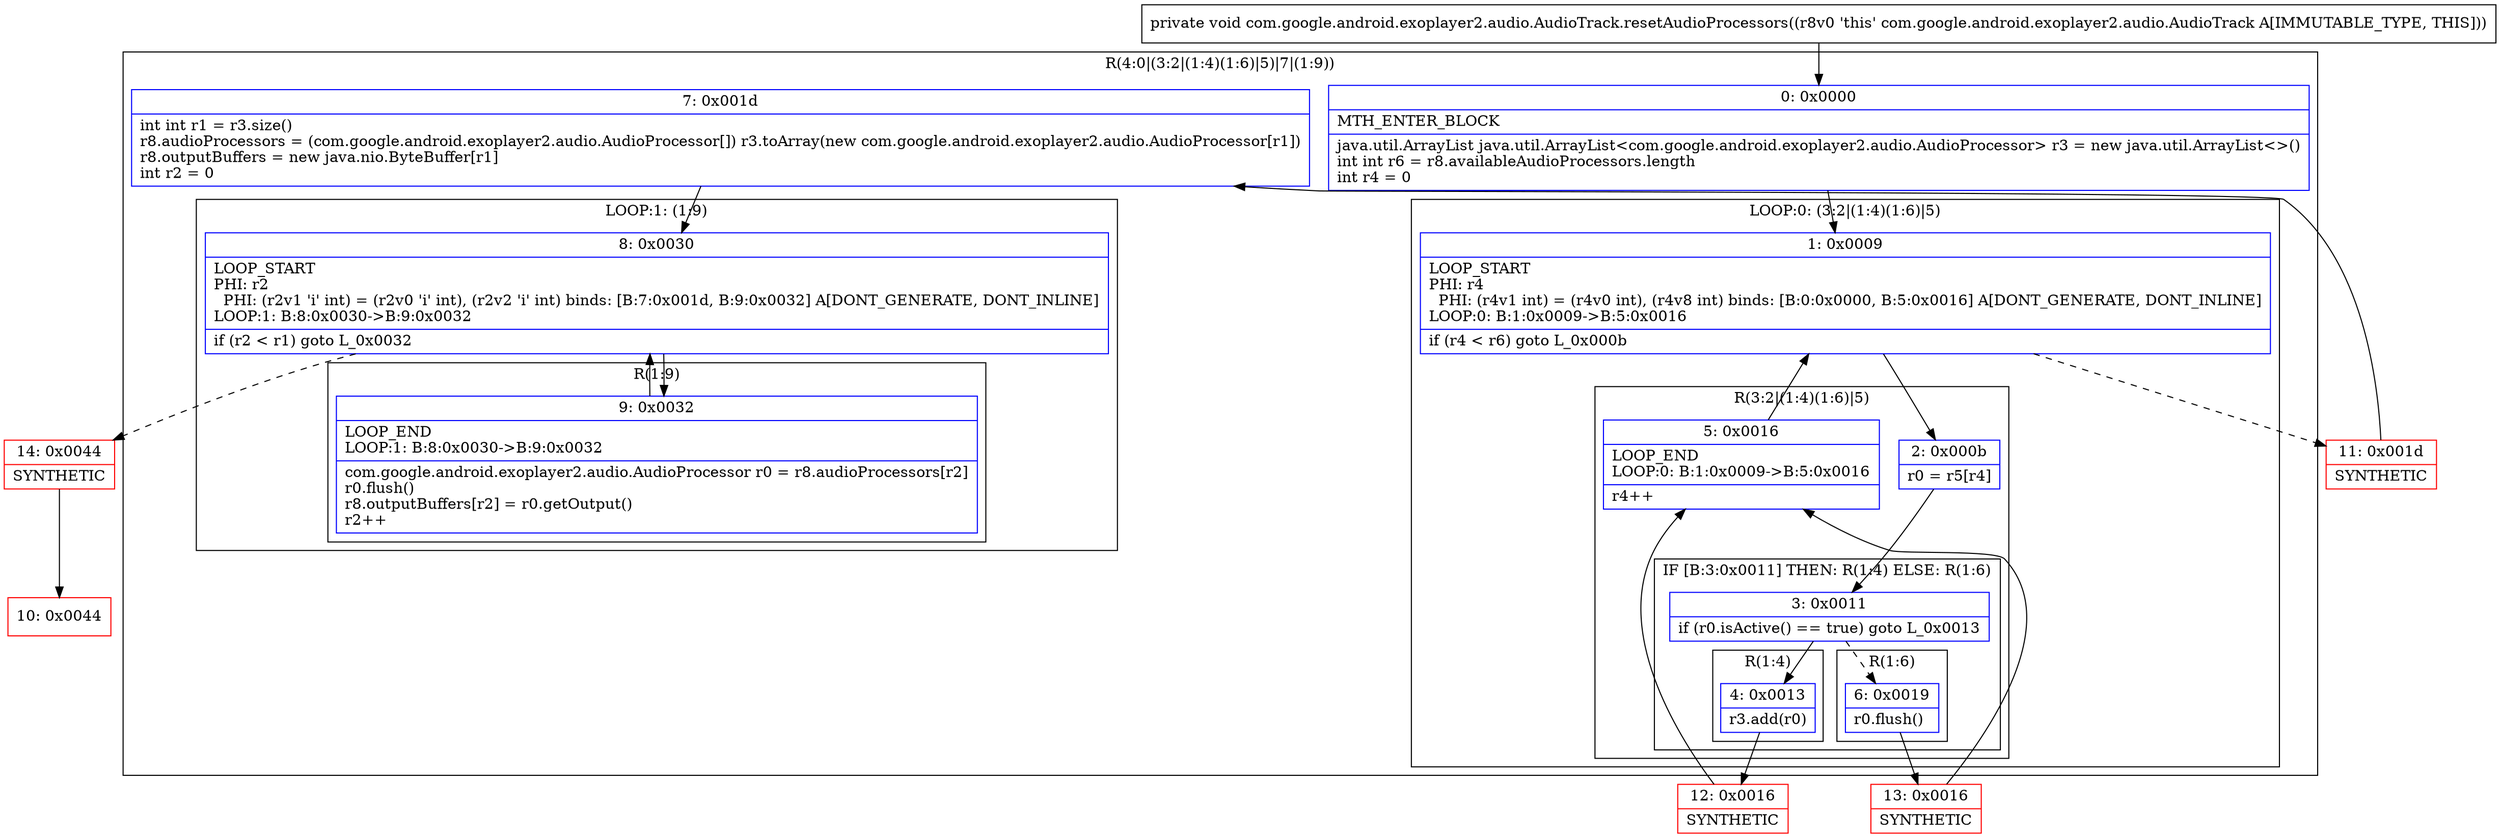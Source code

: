 digraph "CFG forcom.google.android.exoplayer2.audio.AudioTrack.resetAudioProcessors()V" {
subgraph cluster_Region_2072562368 {
label = "R(4:0|(3:2|(1:4)(1:6)|5)|7|(1:9))";
node [shape=record,color=blue];
Node_0 [shape=record,label="{0\:\ 0x0000|MTH_ENTER_BLOCK\l|java.util.ArrayList java.util.ArrayList\<com.google.android.exoplayer2.audio.AudioProcessor\> r3 = new java.util.ArrayList\<\>()\lint int r6 = r8.availableAudioProcessors.length\lint r4 = 0\l}"];
subgraph cluster_LoopRegion_1026373752 {
label = "LOOP:0: (3:2|(1:4)(1:6)|5)";
node [shape=record,color=blue];
Node_1 [shape=record,label="{1\:\ 0x0009|LOOP_START\lPHI: r4 \l  PHI: (r4v1 int) = (r4v0 int), (r4v8 int) binds: [B:0:0x0000, B:5:0x0016] A[DONT_GENERATE, DONT_INLINE]\lLOOP:0: B:1:0x0009\-\>B:5:0x0016\l|if (r4 \< r6) goto L_0x000b\l}"];
subgraph cluster_Region_1614857007 {
label = "R(3:2|(1:4)(1:6)|5)";
node [shape=record,color=blue];
Node_2 [shape=record,label="{2\:\ 0x000b|r0 = r5[r4]\l}"];
subgraph cluster_IfRegion_1516247498 {
label = "IF [B:3:0x0011] THEN: R(1:4) ELSE: R(1:6)";
node [shape=record,color=blue];
Node_3 [shape=record,label="{3\:\ 0x0011|if (r0.isActive() == true) goto L_0x0013\l}"];
subgraph cluster_Region_2045112510 {
label = "R(1:4)";
node [shape=record,color=blue];
Node_4 [shape=record,label="{4\:\ 0x0013|r3.add(r0)\l}"];
}
subgraph cluster_Region_1117921878 {
label = "R(1:6)";
node [shape=record,color=blue];
Node_6 [shape=record,label="{6\:\ 0x0019|r0.flush()\l}"];
}
}
Node_5 [shape=record,label="{5\:\ 0x0016|LOOP_END\lLOOP:0: B:1:0x0009\-\>B:5:0x0016\l|r4++\l}"];
}
}
Node_7 [shape=record,label="{7\:\ 0x001d|int int r1 = r3.size()\lr8.audioProcessors = (com.google.android.exoplayer2.audio.AudioProcessor[]) r3.toArray(new com.google.android.exoplayer2.audio.AudioProcessor[r1])\lr8.outputBuffers = new java.nio.ByteBuffer[r1]\lint r2 = 0\l}"];
subgraph cluster_LoopRegion_156327944 {
label = "LOOP:1: (1:9)";
node [shape=record,color=blue];
Node_8 [shape=record,label="{8\:\ 0x0030|LOOP_START\lPHI: r2 \l  PHI: (r2v1 'i' int) = (r2v0 'i' int), (r2v2 'i' int) binds: [B:7:0x001d, B:9:0x0032] A[DONT_GENERATE, DONT_INLINE]\lLOOP:1: B:8:0x0030\-\>B:9:0x0032\l|if (r2 \< r1) goto L_0x0032\l}"];
subgraph cluster_Region_875722024 {
label = "R(1:9)";
node [shape=record,color=blue];
Node_9 [shape=record,label="{9\:\ 0x0032|LOOP_END\lLOOP:1: B:8:0x0030\-\>B:9:0x0032\l|com.google.android.exoplayer2.audio.AudioProcessor r0 = r8.audioProcessors[r2]\lr0.flush()\lr8.outputBuffers[r2] = r0.getOutput()\lr2++\l}"];
}
}
}
Node_10 [shape=record,color=red,label="{10\:\ 0x0044}"];
Node_11 [shape=record,color=red,label="{11\:\ 0x001d|SYNTHETIC\l}"];
Node_12 [shape=record,color=red,label="{12\:\ 0x0016|SYNTHETIC\l}"];
Node_13 [shape=record,color=red,label="{13\:\ 0x0016|SYNTHETIC\l}"];
Node_14 [shape=record,color=red,label="{14\:\ 0x0044|SYNTHETIC\l}"];
MethodNode[shape=record,label="{private void com.google.android.exoplayer2.audio.AudioTrack.resetAudioProcessors((r8v0 'this' com.google.android.exoplayer2.audio.AudioTrack A[IMMUTABLE_TYPE, THIS])) }"];
MethodNode -> Node_0;
Node_0 -> Node_1;
Node_1 -> Node_2;
Node_1 -> Node_11[style=dashed];
Node_2 -> Node_3;
Node_3 -> Node_4;
Node_3 -> Node_6[style=dashed];
Node_4 -> Node_12;
Node_6 -> Node_13;
Node_5 -> Node_1;
Node_7 -> Node_8;
Node_8 -> Node_9;
Node_8 -> Node_14[style=dashed];
Node_9 -> Node_8;
Node_11 -> Node_7;
Node_12 -> Node_5;
Node_13 -> Node_5;
Node_14 -> Node_10;
}

